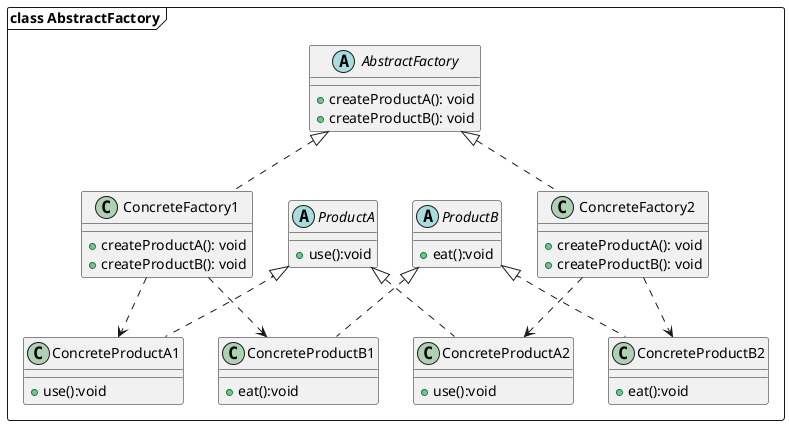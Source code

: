 @startuml main
package "class AbstractFactory" <<Frame>> {
  abstract class AbstractFactory {
    +createProductA(): void
    +createProductB(): void
  }

  class ConcreteFactory1 {
    +createProductA(): void
    +createProductB(): void
  }

  class ConcreteFactory2 {
    +createProductA(): void
    +createProductB(): void
  }

  ConcreteFactory1 ..up|> AbstractFactory
  ConcreteFactory2 ..up|> AbstractFactory


  abstract class ProductA {
    +use():void
  }

  class ConcreteProductA1 {
    +use():void
  }

  class ConcreteProductA2 {
    +use():void
  }

  ConcreteProductA1 ..up|> ProductA
  ConcreteProductA2 ..up|> ProductA


  abstract class ProductB {
    +eat():void
  }

  class ConcreteProductB1 {
    +eat():void
  }

  class ConcreteProductB2 {
    +eat():void
  }
  ConcreteProductB1 ..up|> ProductB
  ConcreteProductB2 ..up|> ProductB

  ConcreteFactory1 ..> ConcreteProductA1
  ConcreteFactory1 ..> ConcreteProductB1

  ConcreteFactory2 ..> ConcreteProductA2
  ConcreteFactory2 ..> ConcreteProductB2
}
@enduml